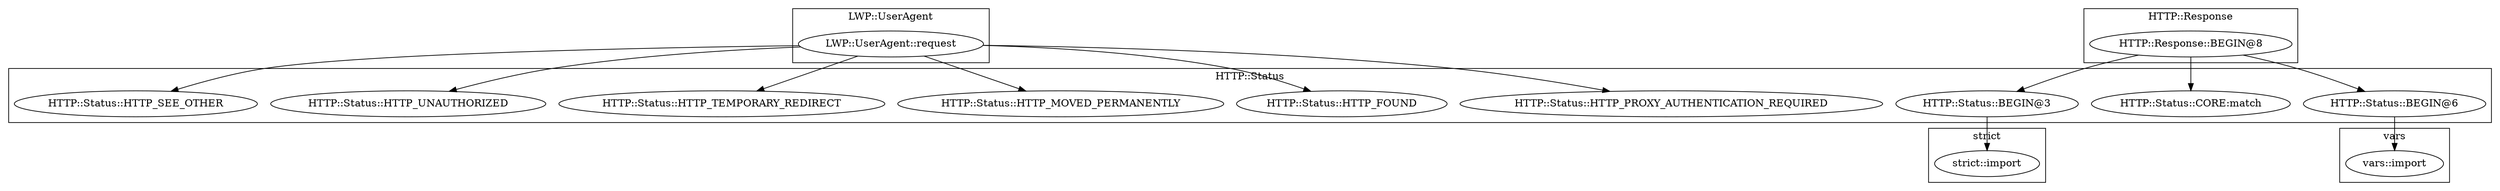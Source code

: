 digraph {
graph [overlap=false]
subgraph cluster_vars {
	label="vars";
	"vars::import";
}
subgraph cluster_LWP_UserAgent {
	label="LWP::UserAgent";
	"LWP::UserAgent::request";
}
subgraph cluster_HTTP_Response {
	label="HTTP::Response";
	"HTTP::Response::BEGIN@8";
}
subgraph cluster_HTTP_Status {
	label="HTTP::Status";
	"HTTP::Status::HTTP_PROXY_AUTHENTICATION_REQUIRED";
	"HTTP::Status::HTTP_FOUND";
	"HTTP::Status::BEGIN@3";
	"HTTP::Status::HTTP_TEMPORARY_REDIRECT";
	"HTTP::Status::HTTP_UNAUTHORIZED";
	"HTTP::Status::CORE:match";
	"HTTP::Status::HTTP_MOVED_PERMANENTLY";
	"HTTP::Status::HTTP_SEE_OTHER";
	"HTTP::Status::BEGIN@6";
}
subgraph cluster_strict {
	label="strict";
	"strict::import";
}
"LWP::UserAgent::request" -> "HTTP::Status::HTTP_MOVED_PERMANENTLY";
"LWP::UserAgent::request" -> "HTTP::Status::HTTP_PROXY_AUTHENTICATION_REQUIRED";
"HTTP::Status::BEGIN@6" -> "vars::import";
"LWP::UserAgent::request" -> "HTTP::Status::HTTP_SEE_OTHER";
"HTTP::Status::BEGIN@3" -> "strict::import";
"HTTP::Response::BEGIN@8" -> "HTTP::Status::BEGIN@3";
"LWP::UserAgent::request" -> "HTTP::Status::HTTP_UNAUTHORIZED";
"HTTP::Response::BEGIN@8" -> "HTTP::Status::CORE:match";
"HTTP::Response::BEGIN@8" -> "HTTP::Status::BEGIN@6";
"LWP::UserAgent::request" -> "HTTP::Status::HTTP_FOUND";
"LWP::UserAgent::request" -> "HTTP::Status::HTTP_TEMPORARY_REDIRECT";
}
